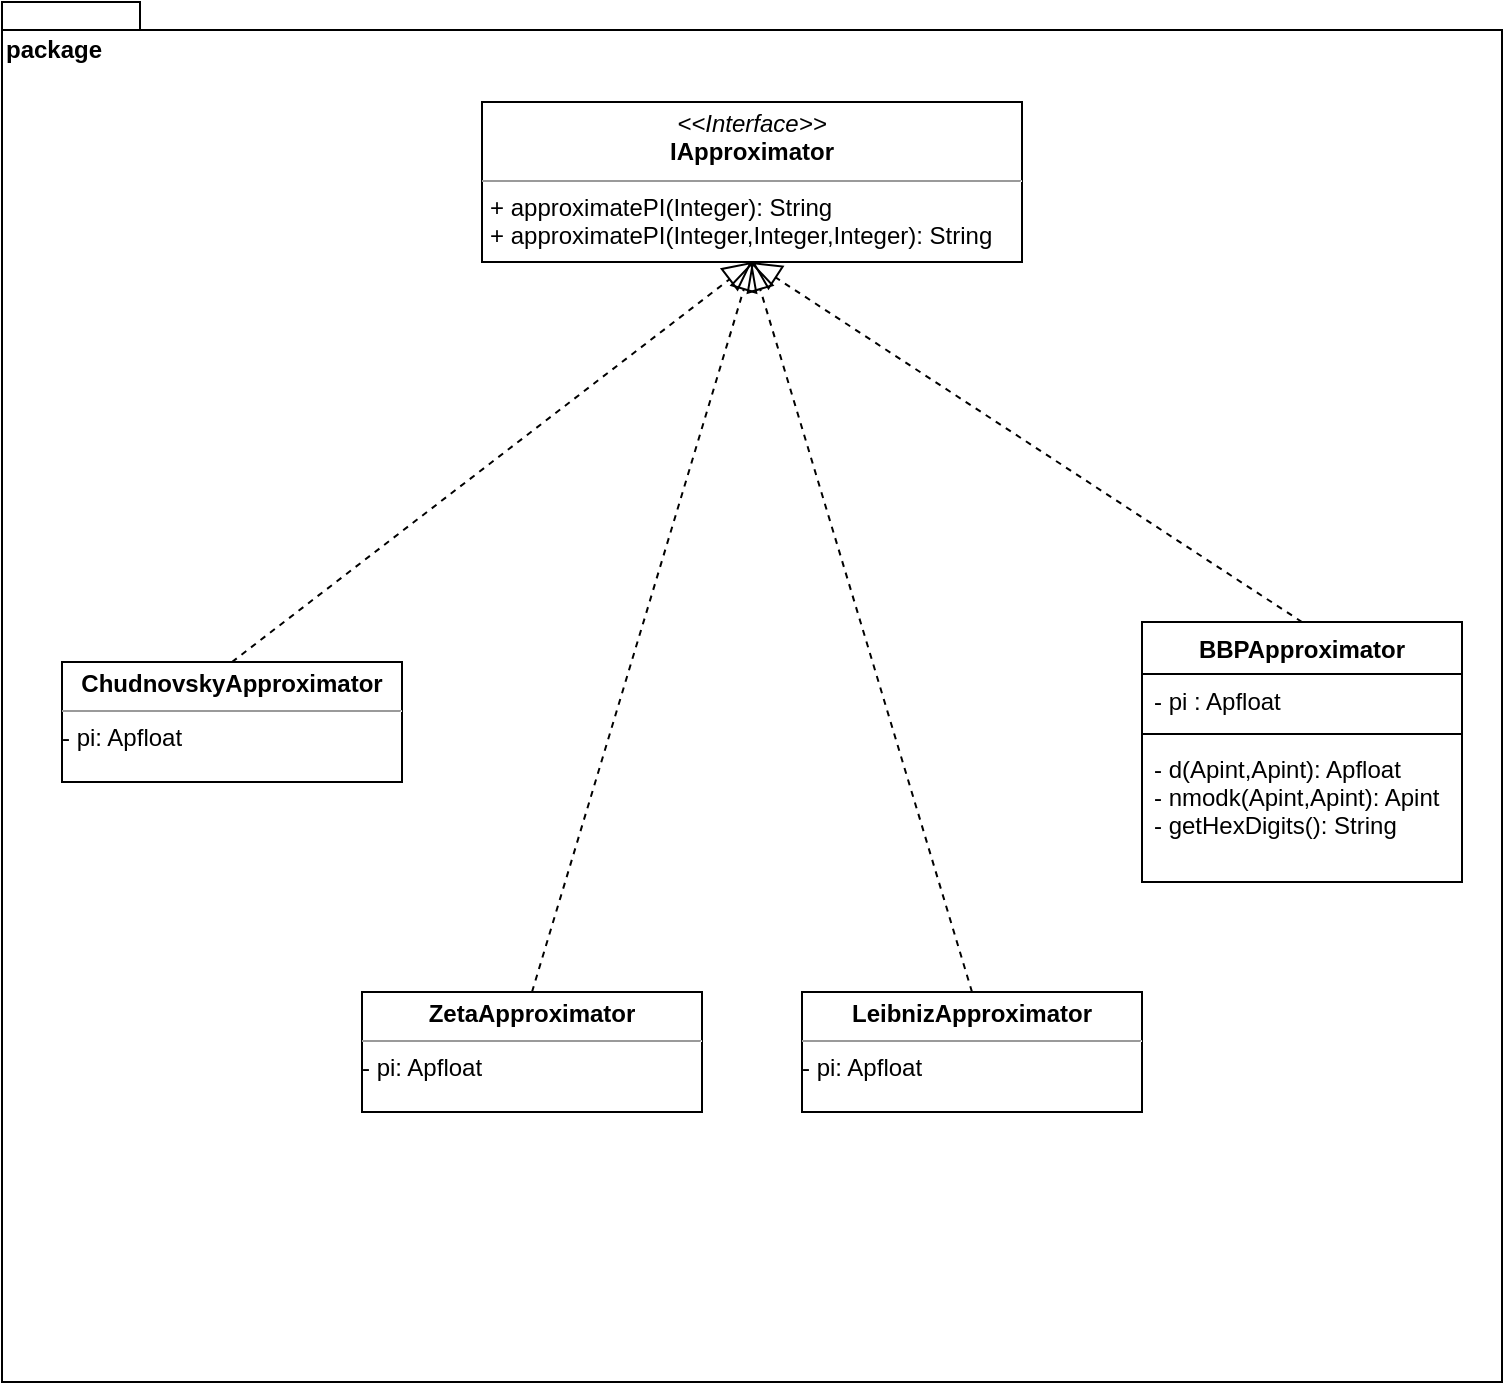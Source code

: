 <mxfile version="13.8.0" type="device"><diagram id="C5RBs43oDa-KdzZeNtuy" name="Page-1"><mxGraphModel dx="1422" dy="771" grid="1" gridSize="10" guides="1" tooltips="1" connect="1" arrows="1" fold="1" page="1" pageScale="1" pageWidth="827" pageHeight="1169" math="0" shadow="0"><root><mxCell id="WIyWlLk6GJQsqaUBKTNV-0"/><mxCell id="WIyWlLk6GJQsqaUBKTNV-1" parent="WIyWlLk6GJQsqaUBKTNV-0"/><mxCell id="qrfo7Ln0NHe3E-DVJiJf-0" value="package" style="shape=folder;fontStyle=1;spacingTop=10;tabWidth=40;tabHeight=14;tabPosition=left;html=1;align=left;verticalAlign=top;" vertex="1" parent="WIyWlLk6GJQsqaUBKTNV-1"><mxGeometry x="40" y="30" width="750" height="690" as="geometry"/></mxCell><mxCell id="qrfo7Ln0NHe3E-DVJiJf-2" value="&lt;p style=&quot;margin: 0px ; margin-top: 4px ; text-align: center&quot;&gt;&lt;i&gt;&amp;lt;&amp;lt;Interface&amp;gt;&amp;gt;&lt;/i&gt;&lt;br&gt;&lt;b&gt;IApproximator&lt;/b&gt;&lt;/p&gt;&lt;hr size=&quot;1&quot;&gt;&lt;p style=&quot;margin: 0px ; margin-left: 4px&quot;&gt;+ approximatePI(Integer): String&lt;/p&gt;&lt;p style=&quot;margin: 0px ; margin-left: 4px&quot;&gt;+ approximatePI(Integer,Integer,Integer): String&lt;br&gt;&lt;/p&gt;" style="verticalAlign=top;align=left;overflow=fill;fontSize=12;fontFamily=Helvetica;html=1;" vertex="1" parent="WIyWlLk6GJQsqaUBKTNV-1"><mxGeometry x="280" y="80" width="270" height="80" as="geometry"/></mxCell><mxCell id="qrfo7Ln0NHe3E-DVJiJf-3" value="&lt;p style=&quot;margin: 0px ; margin-top: 4px ; text-align: center&quot;&gt;&lt;b&gt;ChudnovskyApproximator&lt;/b&gt;&lt;/p&gt;&lt;hr size=&quot;1&quot;&gt;&lt;div style=&quot;height: 2px&quot;&gt;- pi: Apfloat&lt;br&gt;&lt;/div&gt;" style="verticalAlign=top;align=left;overflow=fill;fontSize=12;fontFamily=Helvetica;html=1;" vertex="1" parent="WIyWlLk6GJQsqaUBKTNV-1"><mxGeometry x="70" y="360" width="170" height="60" as="geometry"/></mxCell><mxCell id="qrfo7Ln0NHe3E-DVJiJf-4" value="&lt;p style=&quot;margin: 0px ; margin-top: 4px ; text-align: center&quot;&gt;&lt;b&gt;ZetaApproximator&lt;/b&gt;&lt;/p&gt;&lt;hr size=&quot;1&quot;&gt;&lt;div style=&quot;height: 2px&quot;&gt;- pi: Apfloat&lt;/div&gt;" style="verticalAlign=top;align=left;overflow=fill;fontSize=12;fontFamily=Helvetica;html=1;" vertex="1" parent="WIyWlLk6GJQsqaUBKTNV-1"><mxGeometry x="220" y="525" width="170" height="60" as="geometry"/></mxCell><mxCell id="qrfo7Ln0NHe3E-DVJiJf-5" value="&lt;p style=&quot;margin: 0px ; margin-top: 4px ; text-align: center&quot;&gt;&lt;b&gt;LeibnizApproximator&lt;/b&gt;&lt;/p&gt;&lt;hr size=&quot;1&quot;&gt;&lt;div style=&quot;height: 2px&quot;&gt;- pi: Apfloat&lt;/div&gt;" style="verticalAlign=top;align=left;overflow=fill;fontSize=12;fontFamily=Helvetica;html=1;" vertex="1" parent="WIyWlLk6GJQsqaUBKTNV-1"><mxGeometry x="440" y="525" width="170" height="60" as="geometry"/></mxCell><mxCell id="qrfo7Ln0NHe3E-DVJiJf-7" value="BBPApproximator" style="swimlane;fontStyle=1;align=center;verticalAlign=top;childLayout=stackLayout;horizontal=1;startSize=26;horizontalStack=0;resizeParent=1;resizeParentMax=0;resizeLast=0;collapsible=1;marginBottom=0;" vertex="1" parent="WIyWlLk6GJQsqaUBKTNV-1"><mxGeometry x="610" y="340" width="160" height="130" as="geometry"/></mxCell><mxCell id="qrfo7Ln0NHe3E-DVJiJf-8" value="- pi : Apfloat" style="text;strokeColor=none;fillColor=none;align=left;verticalAlign=top;spacingLeft=4;spacingRight=4;overflow=hidden;rotatable=0;points=[[0,0.5],[1,0.5]];portConstraint=eastwest;" vertex="1" parent="qrfo7Ln0NHe3E-DVJiJf-7"><mxGeometry y="26" width="160" height="26" as="geometry"/></mxCell><mxCell id="qrfo7Ln0NHe3E-DVJiJf-9" value="" style="line;strokeWidth=1;fillColor=none;align=left;verticalAlign=middle;spacingTop=-1;spacingLeft=3;spacingRight=3;rotatable=0;labelPosition=right;points=[];portConstraint=eastwest;" vertex="1" parent="qrfo7Ln0NHe3E-DVJiJf-7"><mxGeometry y="52" width="160" height="8" as="geometry"/></mxCell><mxCell id="qrfo7Ln0NHe3E-DVJiJf-10" value="- d(Apint,Apint): Apfloat&#xA;- nmodk(Apint,Apint): Apint&#xA;- getHexDigits(): String&#xA;" style="text;strokeColor=none;fillColor=none;align=left;verticalAlign=top;spacingLeft=4;spacingRight=4;overflow=hidden;rotatable=0;points=[[0,0.5],[1,0.5]];portConstraint=eastwest;" vertex="1" parent="qrfo7Ln0NHe3E-DVJiJf-7"><mxGeometry y="60" width="160" height="70" as="geometry"/></mxCell><mxCell id="qrfo7Ln0NHe3E-DVJiJf-11" value="" style="endArrow=block;dashed=1;endFill=0;endSize=12;html=1;exitX=0.5;exitY=0;exitDx=0;exitDy=0;entryX=0.5;entryY=1;entryDx=0;entryDy=0;" edge="1" parent="WIyWlLk6GJQsqaUBKTNV-1" source="qrfo7Ln0NHe3E-DVJiJf-3" target="qrfo7Ln0NHe3E-DVJiJf-2"><mxGeometry width="160" relative="1" as="geometry"><mxPoint x="330" y="400" as="sourcePoint"/><mxPoint x="490" y="400" as="targetPoint"/></mxGeometry></mxCell><mxCell id="qrfo7Ln0NHe3E-DVJiJf-12" value="" style="endArrow=block;dashed=1;endFill=0;endSize=12;html=1;entryX=0.5;entryY=1;entryDx=0;entryDy=0;exitX=0.5;exitY=0;exitDx=0;exitDy=0;" edge="1" parent="WIyWlLk6GJQsqaUBKTNV-1" source="qrfo7Ln0NHe3E-DVJiJf-4" target="qrfo7Ln0NHe3E-DVJiJf-2"><mxGeometry width="160" relative="1" as="geometry"><mxPoint x="330" y="400" as="sourcePoint"/><mxPoint x="490" y="400" as="targetPoint"/></mxGeometry></mxCell><mxCell id="qrfo7Ln0NHe3E-DVJiJf-13" value="" style="endArrow=block;dashed=1;endFill=0;endSize=12;html=1;exitX=0.5;exitY=0;exitDx=0;exitDy=0;entryX=0.5;entryY=1;entryDx=0;entryDy=0;" edge="1" parent="WIyWlLk6GJQsqaUBKTNV-1" source="qrfo7Ln0NHe3E-DVJiJf-5" target="qrfo7Ln0NHe3E-DVJiJf-2"><mxGeometry width="160" relative="1" as="geometry"><mxPoint x="330" y="400" as="sourcePoint"/><mxPoint x="490" y="400" as="targetPoint"/></mxGeometry></mxCell><mxCell id="qrfo7Ln0NHe3E-DVJiJf-14" value="" style="endArrow=block;dashed=1;endFill=0;endSize=12;html=1;exitX=0.5;exitY=0;exitDx=0;exitDy=0;entryX=0.5;entryY=1;entryDx=0;entryDy=0;" edge="1" parent="WIyWlLk6GJQsqaUBKTNV-1" source="qrfo7Ln0NHe3E-DVJiJf-7" target="qrfo7Ln0NHe3E-DVJiJf-2"><mxGeometry width="160" relative="1" as="geometry"><mxPoint x="330" y="400" as="sourcePoint"/><mxPoint x="490" y="400" as="targetPoint"/></mxGeometry></mxCell></root></mxGraphModel></diagram></mxfile>